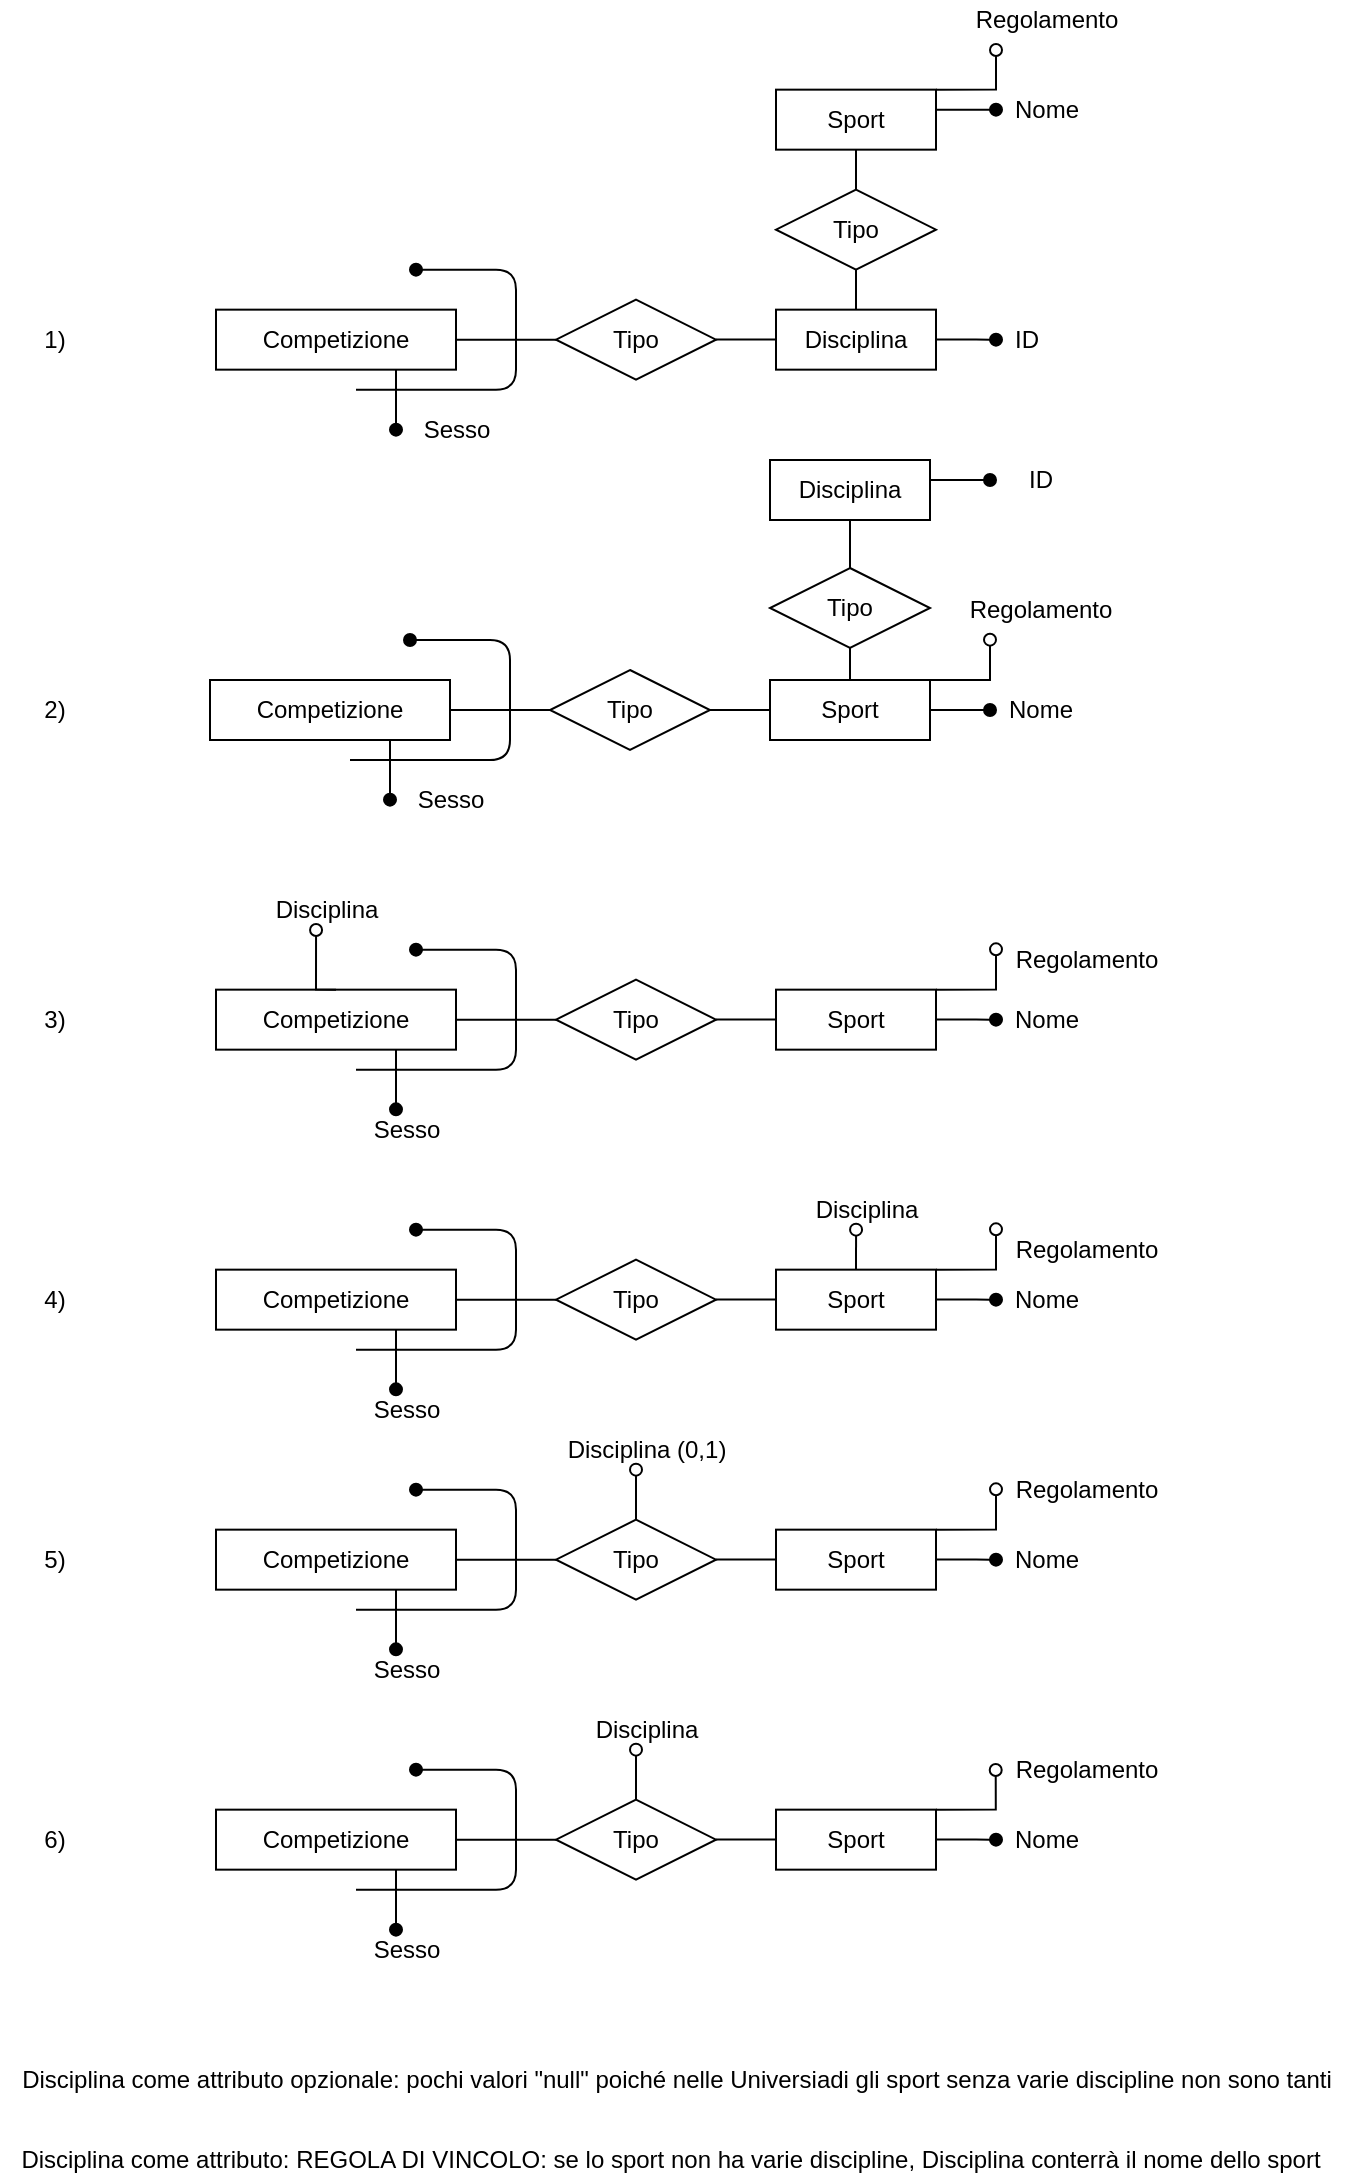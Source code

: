 <mxfile version="12.4.3" type="github" pages="1"><diagram id="aKnapilu4VbPMdmHvtpG" name="Page-1"><mxGraphModel dx="1221" dy="1756" grid="1" gridSize="10" guides="1" tooltips="1" connect="1" arrows="1" fold="1" page="1" pageScale="1" pageWidth="827" pageHeight="1169" math="0" shadow="0"><root><mxCell id="0"/><mxCell id="1" parent="0"/><mxCell id="FThrdgvU3FcOJhcMpGba-1" value="Competizione" style="rounded=0;whiteSpace=wrap;html=1;" vertex="1" parent="1"><mxGeometry x="145" y="-225.17" width="120" height="30" as="geometry"/></mxCell><mxCell id="FThrdgvU3FcOJhcMpGba-11" value="" style="edgeStyle=orthogonalEdgeStyle;rounded=0;orthogonalLoop=1;jettySize=auto;html=1;endArrow=none;endFill=0;" edge="1" parent="1" source="FThrdgvU3FcOJhcMpGba-2" target="FThrdgvU3FcOJhcMpGba-10"><mxGeometry relative="1" as="geometry"/></mxCell><mxCell id="FThrdgvU3FcOJhcMpGba-16" value="" style="edgeStyle=orthogonalEdgeStyle;rounded=0;orthogonalLoop=1;jettySize=auto;html=1;endArrow=oval;endFill=0;" edge="1" parent="1" source="FThrdgvU3FcOJhcMpGba-2"><mxGeometry relative="1" as="geometry"><mxPoint x="355" y="-255.17" as="targetPoint"/></mxGeometry></mxCell><mxCell id="FThrdgvU3FcOJhcMpGba-2" value="Tipo" style="rhombus;whiteSpace=wrap;html=1;" vertex="1" parent="1"><mxGeometry x="315" y="-230.17" width="80" height="40" as="geometry"/></mxCell><mxCell id="FThrdgvU3FcOJhcMpGba-9" value="" style="endArrow=none;html=1;entryX=0;entryY=0.5;entryDx=0;entryDy=0;exitX=1;exitY=0.5;exitDx=0;exitDy=0;" edge="1" parent="1" source="FThrdgvU3FcOJhcMpGba-1" target="FThrdgvU3FcOJhcMpGba-2"><mxGeometry width="50" height="50" relative="1" as="geometry"><mxPoint x="185" y="-105.17" as="sourcePoint"/><mxPoint x="235" y="-155.17" as="targetPoint"/></mxGeometry></mxCell><mxCell id="FThrdgvU3FcOJhcMpGba-19" value="" style="edgeStyle=orthogonalEdgeStyle;rounded=0;orthogonalLoop=1;jettySize=auto;html=1;endArrow=oval;endFill=1;" edge="1" parent="1" source="FThrdgvU3FcOJhcMpGba-10"><mxGeometry relative="1" as="geometry"><mxPoint x="535" y="-210.17" as="targetPoint"/></mxGeometry></mxCell><mxCell id="FThrdgvU3FcOJhcMpGba-21" style="edgeStyle=orthogonalEdgeStyle;rounded=0;orthogonalLoop=1;jettySize=auto;html=1;exitX=1;exitY=0;exitDx=0;exitDy=0;endArrow=oval;endFill=0;" edge="1" parent="1" source="FThrdgvU3FcOJhcMpGba-10"><mxGeometry relative="1" as="geometry"><mxPoint x="534.857" y="-245.027" as="targetPoint"/></mxGeometry></mxCell><mxCell id="FThrdgvU3FcOJhcMpGba-10" value="Sport" style="rounded=0;whiteSpace=wrap;html=1;" vertex="1" parent="1"><mxGeometry x="425" y="-225.17" width="80" height="30" as="geometry"/></mxCell><mxCell id="FThrdgvU3FcOJhcMpGba-12" value="" style="endArrow=oval;html=1;endFill=1;" edge="1" parent="1"><mxGeometry width="50" height="50" relative="1" as="geometry"><mxPoint x="215" y="-185.17" as="sourcePoint"/><mxPoint x="245" y="-245.17" as="targetPoint"/><Array as="points"><mxPoint x="295" y="-185.17"/><mxPoint x="295" y="-245.17"/></Array></mxGeometry></mxCell><mxCell id="FThrdgvU3FcOJhcMpGba-17" value="Disciplina" style="text;html=1;align=center;verticalAlign=middle;resizable=0;points=[];;autosize=1;" vertex="1" parent="1"><mxGeometry x="325" y="-275.17" width="70" height="20" as="geometry"/></mxCell><mxCell id="FThrdgvU3FcOJhcMpGba-20" value="Nome" style="text;html=1;align=center;verticalAlign=middle;resizable=0;points=[];;autosize=1;" vertex="1" parent="1"><mxGeometry x="535" y="-220.17" width="50" height="20" as="geometry"/></mxCell><mxCell id="FThrdgvU3FcOJhcMpGba-22" value="Regolamento" style="text;html=1;align=center;verticalAlign=middle;resizable=0;points=[];;autosize=1;" vertex="1" parent="1"><mxGeometry x="535" y="-255.17" width="90" height="20" as="geometry"/></mxCell><mxCell id="FThrdgvU3FcOJhcMpGba-41" style="edgeStyle=orthogonalEdgeStyle;rounded=0;orthogonalLoop=1;jettySize=auto;html=1;exitX=0.75;exitY=1;exitDx=0;exitDy=0;endArrow=oval;endFill=1;" edge="1" parent="1" source="FThrdgvU3FcOJhcMpGba-23"><mxGeometry relative="1" as="geometry"><mxPoint x="235" y="-435.337" as="targetPoint"/></mxGeometry></mxCell><mxCell id="FThrdgvU3FcOJhcMpGba-23" value="Competizione" style="rounded=0;whiteSpace=wrap;html=1;" vertex="1" parent="1"><mxGeometry x="145" y="-495.17" width="120" height="30" as="geometry"/></mxCell><mxCell id="FThrdgvU3FcOJhcMpGba-24" value="" style="edgeStyle=orthogonalEdgeStyle;rounded=0;orthogonalLoop=1;jettySize=auto;html=1;endArrow=none;endFill=0;" edge="1" parent="1" source="FThrdgvU3FcOJhcMpGba-26" target="FThrdgvU3FcOJhcMpGba-32"><mxGeometry relative="1" as="geometry"/></mxCell><mxCell id="FThrdgvU3FcOJhcMpGba-26" value="Tipo" style="rhombus;whiteSpace=wrap;html=1;" vertex="1" parent="1"><mxGeometry x="315" y="-500.17" width="80" height="40" as="geometry"/></mxCell><mxCell id="FThrdgvU3FcOJhcMpGba-29" value="" style="endArrow=none;html=1;entryX=0;entryY=0.5;entryDx=0;entryDy=0;exitX=1;exitY=0.5;exitDx=0;exitDy=0;" edge="1" parent="1" source="FThrdgvU3FcOJhcMpGba-23" target="FThrdgvU3FcOJhcMpGba-26"><mxGeometry width="50" height="50" relative="1" as="geometry"><mxPoint x="185" y="-375.17" as="sourcePoint"/><mxPoint x="235" y="-425.17" as="targetPoint"/></mxGeometry></mxCell><mxCell id="FThrdgvU3FcOJhcMpGba-30" value="" style="edgeStyle=orthogonalEdgeStyle;rounded=0;orthogonalLoop=1;jettySize=auto;html=1;endArrow=oval;endFill=1;" edge="1" parent="1" source="FThrdgvU3FcOJhcMpGba-32"><mxGeometry relative="1" as="geometry"><mxPoint x="535" y="-480.17" as="targetPoint"/></mxGeometry></mxCell><mxCell id="FThrdgvU3FcOJhcMpGba-31" style="edgeStyle=orthogonalEdgeStyle;rounded=0;orthogonalLoop=1;jettySize=auto;html=1;exitX=1;exitY=0;exitDx=0;exitDy=0;endArrow=oval;endFill=0;" edge="1" parent="1" source="FThrdgvU3FcOJhcMpGba-32"><mxGeometry relative="1" as="geometry"><mxPoint x="535" y="-515.337" as="targetPoint"/></mxGeometry></mxCell><mxCell id="FThrdgvU3FcOJhcMpGba-38" style="edgeStyle=orthogonalEdgeStyle;rounded=0;orthogonalLoop=1;jettySize=auto;html=1;exitX=0.5;exitY=0;exitDx=0;exitDy=0;entryX=0.429;entryY=1;entryDx=0;entryDy=0;entryPerimeter=0;endArrow=oval;endFill=0;" edge="1" parent="1" source="FThrdgvU3FcOJhcMpGba-32" target="FThrdgvU3FcOJhcMpGba-34"><mxGeometry relative="1" as="geometry"/></mxCell><mxCell id="FThrdgvU3FcOJhcMpGba-32" value="Sport" style="rounded=0;whiteSpace=wrap;html=1;" vertex="1" parent="1"><mxGeometry x="425" y="-495.17" width="80" height="30" as="geometry"/></mxCell><mxCell id="FThrdgvU3FcOJhcMpGba-33" value="" style="endArrow=oval;html=1;endFill=1;" edge="1" parent="1"><mxGeometry width="50" height="50" relative="1" as="geometry"><mxPoint x="215" y="-455.17" as="sourcePoint"/><mxPoint x="245" y="-515.17" as="targetPoint"/><Array as="points"><mxPoint x="295" y="-455.17"/><mxPoint x="295" y="-515.17"/></Array></mxGeometry></mxCell><mxCell id="FThrdgvU3FcOJhcMpGba-34" value="Disciplina" style="text;html=1;align=center;verticalAlign=middle;resizable=0;points=[];;autosize=1;" vertex="1" parent="1"><mxGeometry x="435" y="-535.17" width="70" height="20" as="geometry"/></mxCell><mxCell id="FThrdgvU3FcOJhcMpGba-35" value="Nome" style="text;html=1;align=center;verticalAlign=middle;resizable=0;points=[];;autosize=1;" vertex="1" parent="1"><mxGeometry x="535" y="-490.17" width="50" height="20" as="geometry"/></mxCell><mxCell id="FThrdgvU3FcOJhcMpGba-36" value="Regolamento" style="text;html=1;align=center;verticalAlign=middle;resizable=0;points=[];;autosize=1;" vertex="1" parent="1"><mxGeometry x="535" y="-515.17" width="90" height="20" as="geometry"/></mxCell><mxCell id="FThrdgvU3FcOJhcMpGba-42" value="Sesso" style="text;html=1;align=center;verticalAlign=middle;resizable=0;points=[];;autosize=1;" vertex="1" parent="1"><mxGeometry x="215" y="-435.17" width="50" height="20" as="geometry"/></mxCell><mxCell id="FThrdgvU3FcOJhcMpGba-43" style="edgeStyle=orthogonalEdgeStyle;rounded=0;orthogonalLoop=1;jettySize=auto;html=1;exitX=0.75;exitY=1;exitDx=0;exitDy=0;endArrow=oval;endFill=1;" edge="1" parent="1"><mxGeometry relative="1" as="geometry"><mxPoint x="235" y="-165.167" as="targetPoint"/><mxPoint x="235" y="-195.167" as="sourcePoint"/></mxGeometry></mxCell><mxCell id="FThrdgvU3FcOJhcMpGba-44" value="Sesso" style="text;html=1;align=center;verticalAlign=middle;resizable=0;points=[];;autosize=1;" vertex="1" parent="1"><mxGeometry x="215" y="-165" width="50" height="20" as="geometry"/></mxCell><mxCell id="FThrdgvU3FcOJhcMpGba-58" value="Competizione" style="rounded=0;whiteSpace=wrap;html=1;" vertex="1" parent="1"><mxGeometry x="145" y="-365.17" width="120" height="30" as="geometry"/></mxCell><mxCell id="FThrdgvU3FcOJhcMpGba-59" value="" style="edgeStyle=orthogonalEdgeStyle;rounded=0;orthogonalLoop=1;jettySize=auto;html=1;endArrow=none;endFill=0;" edge="1" parent="1" source="FThrdgvU3FcOJhcMpGba-61" target="FThrdgvU3FcOJhcMpGba-65"><mxGeometry relative="1" as="geometry"/></mxCell><mxCell id="FThrdgvU3FcOJhcMpGba-60" value="" style="edgeStyle=orthogonalEdgeStyle;rounded=0;orthogonalLoop=1;jettySize=auto;html=1;endArrow=oval;endFill=0;" edge="1" parent="1" source="FThrdgvU3FcOJhcMpGba-61"><mxGeometry relative="1" as="geometry"><mxPoint x="355" y="-395.17" as="targetPoint"/></mxGeometry></mxCell><mxCell id="FThrdgvU3FcOJhcMpGba-61" value="Tipo" style="rhombus;whiteSpace=wrap;html=1;" vertex="1" parent="1"><mxGeometry x="315" y="-370.17" width="80" height="40" as="geometry"/></mxCell><mxCell id="FThrdgvU3FcOJhcMpGba-62" value="" style="endArrow=none;html=1;entryX=0;entryY=0.5;entryDx=0;entryDy=0;exitX=1;exitY=0.5;exitDx=0;exitDy=0;" edge="1" parent="1" source="FThrdgvU3FcOJhcMpGba-58" target="FThrdgvU3FcOJhcMpGba-61"><mxGeometry width="50" height="50" relative="1" as="geometry"><mxPoint x="185" y="-245.17" as="sourcePoint"/><mxPoint x="235" y="-295.17" as="targetPoint"/></mxGeometry></mxCell><mxCell id="FThrdgvU3FcOJhcMpGba-63" value="" style="edgeStyle=orthogonalEdgeStyle;rounded=0;orthogonalLoop=1;jettySize=auto;html=1;endArrow=oval;endFill=1;" edge="1" parent="1" source="FThrdgvU3FcOJhcMpGba-65"><mxGeometry relative="1" as="geometry"><mxPoint x="535" y="-350.17" as="targetPoint"/></mxGeometry></mxCell><mxCell id="FThrdgvU3FcOJhcMpGba-64" style="edgeStyle=orthogonalEdgeStyle;rounded=0;orthogonalLoop=1;jettySize=auto;html=1;exitX=1;exitY=0;exitDx=0;exitDy=0;endArrow=oval;endFill=0;" edge="1" parent="1" source="FThrdgvU3FcOJhcMpGba-65"><mxGeometry relative="1" as="geometry"><mxPoint x="535" y="-385.337" as="targetPoint"/></mxGeometry></mxCell><mxCell id="FThrdgvU3FcOJhcMpGba-65" value="Sport" style="rounded=0;whiteSpace=wrap;html=1;" vertex="1" parent="1"><mxGeometry x="425" y="-365.17" width="80" height="30" as="geometry"/></mxCell><mxCell id="FThrdgvU3FcOJhcMpGba-66" value="" style="endArrow=oval;html=1;endFill=1;" edge="1" parent="1"><mxGeometry width="50" height="50" relative="1" as="geometry"><mxPoint x="215" y="-325.17" as="sourcePoint"/><mxPoint x="245" y="-385.17" as="targetPoint"/><Array as="points"><mxPoint x="295" y="-325.17"/><mxPoint x="295" y="-385.17"/></Array></mxGeometry></mxCell><mxCell id="FThrdgvU3FcOJhcMpGba-67" value="Disciplina (0,1)" style="text;html=1;align=center;verticalAlign=middle;resizable=0;points=[];;autosize=1;" vertex="1" parent="1"><mxGeometry x="315" y="-415.17" width="90" height="20" as="geometry"/></mxCell><mxCell id="FThrdgvU3FcOJhcMpGba-68" value="Nome" style="text;html=1;align=center;verticalAlign=middle;resizable=0;points=[];;autosize=1;" vertex="1" parent="1"><mxGeometry x="535" y="-360.17" width="50" height="20" as="geometry"/></mxCell><mxCell id="FThrdgvU3FcOJhcMpGba-69" value="Regolamento" style="text;html=1;align=center;verticalAlign=middle;resizable=0;points=[];;autosize=1;" vertex="1" parent="1"><mxGeometry x="535" y="-395.17" width="90" height="20" as="geometry"/></mxCell><mxCell id="FThrdgvU3FcOJhcMpGba-70" style="edgeStyle=orthogonalEdgeStyle;rounded=0;orthogonalLoop=1;jettySize=auto;html=1;exitX=0.75;exitY=1;exitDx=0;exitDy=0;endArrow=oval;endFill=1;" edge="1" parent="1"><mxGeometry relative="1" as="geometry"><mxPoint x="235" y="-305.337" as="targetPoint"/><mxPoint x="235" y="-335.167" as="sourcePoint"/></mxGeometry></mxCell><mxCell id="FThrdgvU3FcOJhcMpGba-71" value="Sesso" style="text;html=1;align=center;verticalAlign=middle;resizable=0;points=[];;autosize=1;" vertex="1" parent="1"><mxGeometry x="215" y="-305" width="50" height="20" as="geometry"/></mxCell><mxCell id="FThrdgvU3FcOJhcMpGba-74" style="edgeStyle=orthogonalEdgeStyle;rounded=0;orthogonalLoop=1;jettySize=auto;html=1;exitX=0.75;exitY=1;exitDx=0;exitDy=0;endArrow=oval;endFill=1;" edge="1" parent="1" source="FThrdgvU3FcOJhcMpGba-75"><mxGeometry relative="1" as="geometry"><mxPoint x="235" y="-575.337" as="targetPoint"/></mxGeometry></mxCell><mxCell id="FThrdgvU3FcOJhcMpGba-75" value="Competizione" style="rounded=0;whiteSpace=wrap;html=1;" vertex="1" parent="1"><mxGeometry x="145" y="-635.17" width="120" height="30" as="geometry"/></mxCell><mxCell id="FThrdgvU3FcOJhcMpGba-76" value="" style="edgeStyle=orthogonalEdgeStyle;rounded=0;orthogonalLoop=1;jettySize=auto;html=1;endArrow=none;endFill=0;" edge="1" parent="1" source="FThrdgvU3FcOJhcMpGba-77" target="FThrdgvU3FcOJhcMpGba-82"><mxGeometry relative="1" as="geometry"/></mxCell><mxCell id="FThrdgvU3FcOJhcMpGba-77" value="Tipo" style="rhombus;whiteSpace=wrap;html=1;" vertex="1" parent="1"><mxGeometry x="315" y="-640.17" width="80" height="40" as="geometry"/></mxCell><mxCell id="FThrdgvU3FcOJhcMpGba-78" value="" style="endArrow=none;html=1;entryX=0;entryY=0.5;entryDx=0;entryDy=0;exitX=1;exitY=0.5;exitDx=0;exitDy=0;" edge="1" parent="1" source="FThrdgvU3FcOJhcMpGba-75" target="FThrdgvU3FcOJhcMpGba-77"><mxGeometry width="50" height="50" relative="1" as="geometry"><mxPoint x="185" y="-515.17" as="sourcePoint"/><mxPoint x="235" y="-565.17" as="targetPoint"/></mxGeometry></mxCell><mxCell id="FThrdgvU3FcOJhcMpGba-79" value="" style="edgeStyle=orthogonalEdgeStyle;rounded=0;orthogonalLoop=1;jettySize=auto;html=1;endArrow=oval;endFill=1;" edge="1" parent="1" source="FThrdgvU3FcOJhcMpGba-82"><mxGeometry relative="1" as="geometry"><mxPoint x="535" y="-620.17" as="targetPoint"/></mxGeometry></mxCell><mxCell id="FThrdgvU3FcOJhcMpGba-80" style="edgeStyle=orthogonalEdgeStyle;rounded=0;orthogonalLoop=1;jettySize=auto;html=1;exitX=1;exitY=0;exitDx=0;exitDy=0;endArrow=oval;endFill=0;" edge="1" parent="1" source="FThrdgvU3FcOJhcMpGba-82"><mxGeometry relative="1" as="geometry"><mxPoint x="535" y="-655.337" as="targetPoint"/></mxGeometry></mxCell><mxCell id="FThrdgvU3FcOJhcMpGba-82" value="Sport" style="rounded=0;whiteSpace=wrap;html=1;" vertex="1" parent="1"><mxGeometry x="425" y="-635.17" width="80" height="30" as="geometry"/></mxCell><mxCell id="FThrdgvU3FcOJhcMpGba-83" value="" style="endArrow=oval;html=1;endFill=1;" edge="1" parent="1"><mxGeometry width="50" height="50" relative="1" as="geometry"><mxPoint x="215" y="-595.17" as="sourcePoint"/><mxPoint x="245" y="-655.17" as="targetPoint"/><Array as="points"><mxPoint x="295" y="-595.17"/><mxPoint x="295" y="-655.17"/></Array></mxGeometry></mxCell><mxCell id="FThrdgvU3FcOJhcMpGba-85" value="Nome" style="text;html=1;align=center;verticalAlign=middle;resizable=0;points=[];;autosize=1;" vertex="1" parent="1"><mxGeometry x="535" y="-630.17" width="50" height="20" as="geometry"/></mxCell><mxCell id="FThrdgvU3FcOJhcMpGba-86" value="Sesso" style="text;html=1;align=center;verticalAlign=middle;resizable=0;points=[];;autosize=1;" vertex="1" parent="1"><mxGeometry x="215" y="-575.17" width="50" height="20" as="geometry"/></mxCell><mxCell id="FThrdgvU3FcOJhcMpGba-87" value="Regolamento" style="text;html=1;align=center;verticalAlign=middle;resizable=0;points=[];;autosize=1;" vertex="1" parent="1"><mxGeometry x="535" y="-660.17" width="90" height="20" as="geometry"/></mxCell><mxCell id="FThrdgvU3FcOJhcMpGba-89" style="edgeStyle=orthogonalEdgeStyle;rounded=0;orthogonalLoop=1;jettySize=auto;html=1;exitX=0.5;exitY=0;exitDx=0;exitDy=0;entryX=0.429;entryY=1;entryDx=0;entryDy=0;entryPerimeter=0;endArrow=oval;endFill=0;" edge="1" parent="1" target="FThrdgvU3FcOJhcMpGba-90"><mxGeometry relative="1" as="geometry"><mxPoint x="205" y="-635.167" as="sourcePoint"/></mxGeometry></mxCell><mxCell id="FThrdgvU3FcOJhcMpGba-90" value="Disciplina" style="text;html=1;align=center;verticalAlign=middle;resizable=0;points=[];;autosize=1;" vertex="1" parent="1"><mxGeometry x="165" y="-685" width="70" height="20" as="geometry"/></mxCell><mxCell id="FThrdgvU3FcOJhcMpGba-91" style="edgeStyle=orthogonalEdgeStyle;rounded=0;orthogonalLoop=1;jettySize=auto;html=1;exitX=0.75;exitY=1;exitDx=0;exitDy=0;endArrow=oval;endFill=1;" edge="1" parent="1" source="FThrdgvU3FcOJhcMpGba-92"><mxGeometry relative="1" as="geometry"><mxPoint x="232" y="-730.167" as="targetPoint"/></mxGeometry></mxCell><mxCell id="FThrdgvU3FcOJhcMpGba-92" value="Competizione" style="rounded=0;whiteSpace=wrap;html=1;" vertex="1" parent="1"><mxGeometry x="142" y="-790.0" width="120" height="30" as="geometry"/></mxCell><mxCell id="FThrdgvU3FcOJhcMpGba-93" value="" style="edgeStyle=orthogonalEdgeStyle;rounded=0;orthogonalLoop=1;jettySize=auto;html=1;endArrow=none;endFill=0;" edge="1" parent="1" source="FThrdgvU3FcOJhcMpGba-94" target="FThrdgvU3FcOJhcMpGba-98"><mxGeometry relative="1" as="geometry"/></mxCell><mxCell id="FThrdgvU3FcOJhcMpGba-94" value="Tipo" style="rhombus;whiteSpace=wrap;html=1;" vertex="1" parent="1"><mxGeometry x="312" y="-795.0" width="80" height="40" as="geometry"/></mxCell><mxCell id="FThrdgvU3FcOJhcMpGba-95" value="" style="endArrow=none;html=1;entryX=0;entryY=0.5;entryDx=0;entryDy=0;exitX=1;exitY=0.5;exitDx=0;exitDy=0;" edge="1" parent="1" source="FThrdgvU3FcOJhcMpGba-92" target="FThrdgvU3FcOJhcMpGba-94"><mxGeometry width="50" height="50" relative="1" as="geometry"><mxPoint x="182" y="-670.0" as="sourcePoint"/><mxPoint x="232" y="-720.0" as="targetPoint"/></mxGeometry></mxCell><mxCell id="FThrdgvU3FcOJhcMpGba-96" value="" style="edgeStyle=orthogonalEdgeStyle;rounded=0;orthogonalLoop=1;jettySize=auto;html=1;endArrow=oval;endFill=1;" edge="1" parent="1" source="FThrdgvU3FcOJhcMpGba-98"><mxGeometry relative="1" as="geometry"><mxPoint x="532" y="-775.0" as="targetPoint"/></mxGeometry></mxCell><mxCell id="FThrdgvU3FcOJhcMpGba-97" style="edgeStyle=orthogonalEdgeStyle;rounded=0;orthogonalLoop=1;jettySize=auto;html=1;exitX=1;exitY=0;exitDx=0;exitDy=0;endArrow=oval;endFill=0;" edge="1" parent="1" source="FThrdgvU3FcOJhcMpGba-98"><mxGeometry relative="1" as="geometry"><mxPoint x="532" y="-810.167" as="targetPoint"/></mxGeometry></mxCell><mxCell id="FThrdgvU3FcOJhcMpGba-98" value="Sport" style="rounded=0;whiteSpace=wrap;html=1;" vertex="1" parent="1"><mxGeometry x="422" y="-790.0" width="80" height="30" as="geometry"/></mxCell><mxCell id="FThrdgvU3FcOJhcMpGba-107" value="Disciplina" style="rounded=0;whiteSpace=wrap;html=1;" vertex="1" parent="1"><mxGeometry x="422" y="-900.0" width="80" height="30" as="geometry"/></mxCell><mxCell id="FThrdgvU3FcOJhcMpGba-99" value="" style="endArrow=oval;html=1;endFill=1;" edge="1" parent="1"><mxGeometry width="50" height="50" relative="1" as="geometry"><mxPoint x="212" y="-750.0" as="sourcePoint"/><mxPoint x="242" y="-810.0" as="targetPoint"/><Array as="points"><mxPoint x="292" y="-750.0"/><mxPoint x="292" y="-810.0"/></Array></mxGeometry></mxCell><mxCell id="FThrdgvU3FcOJhcMpGba-101" value="Nome" style="text;html=1;align=center;verticalAlign=middle;resizable=0;points=[];;autosize=1;" vertex="1" parent="1"><mxGeometry x="532" y="-785.0" width="50" height="20" as="geometry"/></mxCell><mxCell id="FThrdgvU3FcOJhcMpGba-102" value="Regolamento" style="text;html=1;align=center;verticalAlign=middle;resizable=0;points=[];;autosize=1;" vertex="1" parent="1"><mxGeometry x="512" y="-835.0" width="90" height="20" as="geometry"/></mxCell><mxCell id="FThrdgvU3FcOJhcMpGba-105" value="Sesso" style="text;html=1;align=center;verticalAlign=middle;resizable=0;points=[];;autosize=1;" vertex="1" parent="1"><mxGeometry x="237" y="-740.0" width="50" height="20" as="geometry"/></mxCell><mxCell id="FThrdgvU3FcOJhcMpGba-109" value="" style="edgeStyle=orthogonalEdgeStyle;rounded=0;orthogonalLoop=1;jettySize=auto;html=1;endArrow=oval;endFill=1;" edge="1" parent="1"><mxGeometry relative="1" as="geometry"><mxPoint x="532" y="-890.0" as="targetPoint"/><mxPoint x="502" y="-889.997" as="sourcePoint"/></mxGeometry></mxCell><mxCell id="FThrdgvU3FcOJhcMpGba-110" value="ID" style="text;html=1;align=center;verticalAlign=middle;resizable=0;points=[];;autosize=1;" vertex="1" parent="1"><mxGeometry x="542" y="-900.0" width="30" height="20" as="geometry"/></mxCell><mxCell id="FThrdgvU3FcOJhcMpGba-111" style="edgeStyle=orthogonalEdgeStyle;rounded=0;orthogonalLoop=1;jettySize=auto;html=1;exitX=0.75;exitY=1;exitDx=0;exitDy=0;endArrow=oval;endFill=1;" edge="1" parent="1" source="FThrdgvU3FcOJhcMpGba-112"><mxGeometry relative="1" as="geometry"><mxPoint x="235" y="-915.167" as="targetPoint"/></mxGeometry></mxCell><mxCell id="FThrdgvU3FcOJhcMpGba-112" value="Competizione" style="rounded=0;whiteSpace=wrap;html=1;" vertex="1" parent="1"><mxGeometry x="145" y="-975.17" width="120" height="30" as="geometry"/></mxCell><mxCell id="FThrdgvU3FcOJhcMpGba-113" value="" style="edgeStyle=orthogonalEdgeStyle;rounded=0;orthogonalLoop=1;jettySize=auto;html=1;endArrow=none;endFill=0;" edge="1" parent="1" source="FThrdgvU3FcOJhcMpGba-114" target="FThrdgvU3FcOJhcMpGba-119"><mxGeometry relative="1" as="geometry"/></mxCell><mxCell id="FThrdgvU3FcOJhcMpGba-114" value="Tipo" style="rhombus;whiteSpace=wrap;html=1;" vertex="1" parent="1"><mxGeometry x="315" y="-980.17" width="80" height="40" as="geometry"/></mxCell><mxCell id="FThrdgvU3FcOJhcMpGba-115" value="" style="endArrow=none;html=1;entryX=0;entryY=0.5;entryDx=0;entryDy=0;exitX=1;exitY=0.5;exitDx=0;exitDy=0;" edge="1" parent="1" source="FThrdgvU3FcOJhcMpGba-112" target="FThrdgvU3FcOJhcMpGba-114"><mxGeometry width="50" height="50" relative="1" as="geometry"><mxPoint x="185" y="-855.17" as="sourcePoint"/><mxPoint x="235" y="-905.17" as="targetPoint"/></mxGeometry></mxCell><mxCell id="FThrdgvU3FcOJhcMpGba-116" value="" style="edgeStyle=orthogonalEdgeStyle;rounded=0;orthogonalLoop=1;jettySize=auto;html=1;endArrow=oval;endFill=1;" edge="1" parent="1" source="FThrdgvU3FcOJhcMpGba-119"><mxGeometry relative="1" as="geometry"><mxPoint x="535" y="-960.17" as="targetPoint"/></mxGeometry></mxCell><mxCell id="FThrdgvU3FcOJhcMpGba-117" style="edgeStyle=orthogonalEdgeStyle;rounded=0;orthogonalLoop=1;jettySize=auto;html=1;exitX=1;exitY=0;exitDx=0;exitDy=0;endArrow=oval;endFill=0;" edge="1" parent="1"><mxGeometry relative="1" as="geometry"><mxPoint x="535" y="-1104.997" as="targetPoint"/><mxPoint x="505" y="-1085.167" as="sourcePoint"/></mxGeometry></mxCell><mxCell id="FThrdgvU3FcOJhcMpGba-119" value="Disciplina" style="rounded=0;whiteSpace=wrap;html=1;" vertex="1" parent="1"><mxGeometry x="425" y="-975.17" width="80" height="30" as="geometry"/></mxCell><mxCell id="FThrdgvU3FcOJhcMpGba-120" value="Sport" style="rounded=0;whiteSpace=wrap;html=1;" vertex="1" parent="1"><mxGeometry x="425" y="-1085.17" width="80" height="30" as="geometry"/></mxCell><mxCell id="FThrdgvU3FcOJhcMpGba-121" value="" style="endArrow=oval;html=1;endFill=1;" edge="1" parent="1"><mxGeometry width="50" height="50" relative="1" as="geometry"><mxPoint x="215" y="-935.17" as="sourcePoint"/><mxPoint x="245" y="-995.17" as="targetPoint"/><Array as="points"><mxPoint x="295" y="-935.17"/><mxPoint x="295" y="-995.17"/></Array></mxGeometry></mxCell><mxCell id="FThrdgvU3FcOJhcMpGba-122" value="Regolamento" style="text;html=1;align=center;verticalAlign=middle;resizable=0;points=[];;autosize=1;" vertex="1" parent="1"><mxGeometry x="515" y="-1130" width="90" height="20" as="geometry"/></mxCell><mxCell id="FThrdgvU3FcOJhcMpGba-123" value="Sesso" style="text;html=1;align=center;verticalAlign=middle;resizable=0;points=[];;autosize=1;" vertex="1" parent="1"><mxGeometry x="240" y="-925.17" width="50" height="20" as="geometry"/></mxCell><mxCell id="FThrdgvU3FcOJhcMpGba-124" value="" style="edgeStyle=orthogonalEdgeStyle;rounded=0;orthogonalLoop=1;jettySize=auto;html=1;endArrow=oval;endFill=1;" edge="1" parent="1"><mxGeometry relative="1" as="geometry"><mxPoint x="535" y="-1075.167" as="targetPoint"/><mxPoint x="505" y="-1075.167" as="sourcePoint"/></mxGeometry></mxCell><mxCell id="FThrdgvU3FcOJhcMpGba-125" value="ID" style="text;html=1;align=center;verticalAlign=middle;resizable=0;points=[];;autosize=1;" vertex="1" parent="1"><mxGeometry x="535" y="-970.17" width="30" height="20" as="geometry"/></mxCell><mxCell id="FThrdgvU3FcOJhcMpGba-126" value="Nome" style="text;html=1;align=center;verticalAlign=middle;resizable=0;points=[];;autosize=1;" vertex="1" parent="1"><mxGeometry x="535" y="-1085.17" width="50" height="20" as="geometry"/></mxCell><mxCell id="FThrdgvU3FcOJhcMpGba-131" style="edgeStyle=orthogonalEdgeStyle;rounded=0;orthogonalLoop=1;jettySize=auto;html=1;exitX=0.5;exitY=1;exitDx=0;exitDy=0;entryX=0.5;entryY=0;entryDx=0;entryDy=0;endArrow=none;endFill=0;" edge="1" parent="1" source="FThrdgvU3FcOJhcMpGba-127" target="FThrdgvU3FcOJhcMpGba-119"><mxGeometry relative="1" as="geometry"/></mxCell><mxCell id="FThrdgvU3FcOJhcMpGba-132" style="edgeStyle=orthogonalEdgeStyle;rounded=0;orthogonalLoop=1;jettySize=auto;html=1;exitX=0.5;exitY=0;exitDx=0;exitDy=0;entryX=0.5;entryY=1;entryDx=0;entryDy=0;endArrow=none;endFill=0;" edge="1" parent="1" source="FThrdgvU3FcOJhcMpGba-127" target="FThrdgvU3FcOJhcMpGba-120"><mxGeometry relative="1" as="geometry"/></mxCell><mxCell id="FThrdgvU3FcOJhcMpGba-127" value="Tipo" style="rhombus;whiteSpace=wrap;html=1;" vertex="1" parent="1"><mxGeometry x="425" y="-1035.17" width="80" height="40" as="geometry"/></mxCell><mxCell id="FThrdgvU3FcOJhcMpGba-129" style="edgeStyle=orthogonalEdgeStyle;rounded=0;orthogonalLoop=1;jettySize=auto;html=1;exitX=0.5;exitY=0;exitDx=0;exitDy=0;endArrow=none;endFill=0;" edge="1" parent="1" source="FThrdgvU3FcOJhcMpGba-128"><mxGeometry relative="1" as="geometry"><mxPoint x="462" y="-869.997" as="targetPoint"/></mxGeometry></mxCell><mxCell id="FThrdgvU3FcOJhcMpGba-130" style="edgeStyle=orthogonalEdgeStyle;rounded=0;orthogonalLoop=1;jettySize=auto;html=1;exitX=0.5;exitY=1;exitDx=0;exitDy=0;entryX=0.5;entryY=0;entryDx=0;entryDy=0;endArrow=none;endFill=0;" edge="1" parent="1" source="FThrdgvU3FcOJhcMpGba-128" target="FThrdgvU3FcOJhcMpGba-98"><mxGeometry relative="1" as="geometry"/></mxCell><mxCell id="FThrdgvU3FcOJhcMpGba-128" value="Tipo" style="rhombus;whiteSpace=wrap;html=1;" vertex="1" parent="1"><mxGeometry x="422" y="-846.0" width="80" height="40" as="geometry"/></mxCell><mxCell id="FThrdgvU3FcOJhcMpGba-133" value="Disciplina come attributo: REGOLA DI VINCOLO: se lo sport non ha varie discipline, Disciplina conterrà il nome dello sport" style="text;html=1;align=center;verticalAlign=middle;resizable=0;points=[];;autosize=1;" vertex="1" parent="1"><mxGeometry x="37" y="-60" width="670" height="20" as="geometry"/></mxCell><mxCell id="FThrdgvU3FcOJhcMpGba-134" value="Disciplina come attributo opzionale: pochi valori &quot;null&quot; poiché nelle Universiadi gli sport senza varie discipline non sono tanti" style="text;html=1;align=center;verticalAlign=middle;resizable=0;points=[];;autosize=1;" vertex="1" parent="1"><mxGeometry x="40" y="-100" width="670" height="20" as="geometry"/></mxCell><mxCell id="FThrdgvU3FcOJhcMpGba-136" value="1)" style="text;html=1;align=center;verticalAlign=middle;resizable=0;points=[];;autosize=1;" vertex="1" parent="1"><mxGeometry x="49" y="-970.17" width="30" height="20" as="geometry"/></mxCell><mxCell id="FThrdgvU3FcOJhcMpGba-137" value="2)" style="text;html=1;align=center;verticalAlign=middle;resizable=0;points=[];;autosize=1;" vertex="1" parent="1"><mxGeometry x="49" y="-785" width="30" height="20" as="geometry"/></mxCell><mxCell id="FThrdgvU3FcOJhcMpGba-138" value="3)" style="text;html=1;align=center;verticalAlign=middle;resizable=0;points=[];;autosize=1;" vertex="1" parent="1"><mxGeometry x="49" y="-630.17" width="30" height="20" as="geometry"/></mxCell><mxCell id="FThrdgvU3FcOJhcMpGba-139" value="4)" style="text;html=1;align=center;verticalAlign=middle;resizable=0;points=[];;autosize=1;" vertex="1" parent="1"><mxGeometry x="49" y="-490.17" width="30" height="20" as="geometry"/></mxCell><mxCell id="FThrdgvU3FcOJhcMpGba-140" value="5)" style="text;html=1;align=center;verticalAlign=middle;resizable=0;points=[];;autosize=1;" vertex="1" parent="1"><mxGeometry x="49" y="-360.17" width="30" height="20" as="geometry"/></mxCell><mxCell id="FThrdgvU3FcOJhcMpGba-141" value="6)" style="text;html=1;align=center;verticalAlign=middle;resizable=0;points=[];;autosize=1;" vertex="1" parent="1"><mxGeometry x="49" y="-220.17" width="30" height="20" as="geometry"/></mxCell></root></mxGraphModel></diagram></mxfile>